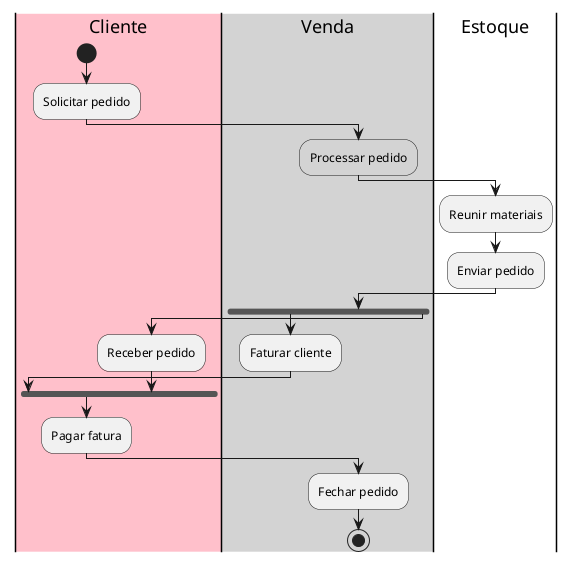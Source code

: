 @startuml Atividade3
|#pink|Cliente|
start
:Solicitar pedido;
|#lightgray|Venda|
#lightgray:Processar pedido;
|Estoque|
:Reunir materiais;
:Enviar pedido;
|Venda|
fork
:Faturar cliente;
|Cliente|
fork again
:Receber pedido;
|Venda|
|Cliente|
endfork
|Cliente|
:Pagar fatura;
|Venda|
:Fechar pedido;
stop
@enduml

